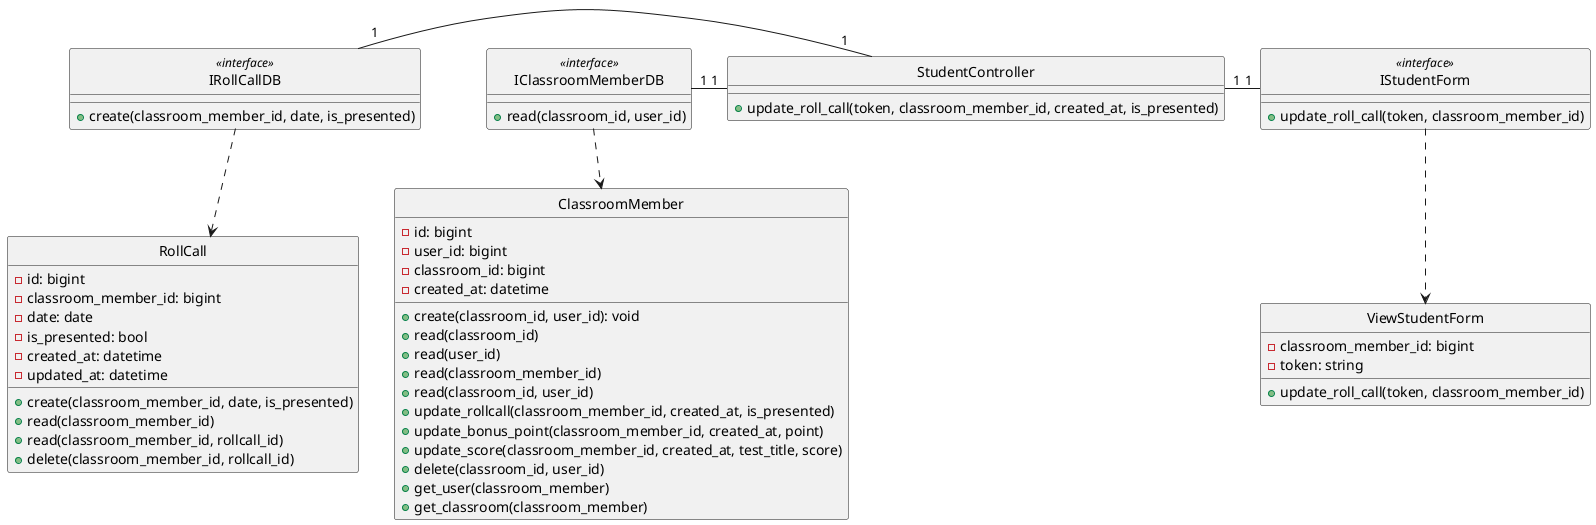 @startuml addStudent

class ViewStudentForm {
    - classroom_member_id: bigint
    - token: string

    + update_roll_call(token, classroom_member_id)
}

class IStudentForm <<interface>> {
    + update_roll_call(token, classroom_member_id)
}

class StudentController {
    + update_roll_call(token, classroom_member_id, created_at, is_presented)
}

class ClassroomMember {
    - id: bigint
    - user_id: bigint
    - classroom_id: bigint
    - created_at: datetime

    + create(classroom_id, user_id): void
    + read(classroom_id)
    + read(user_id)
    + read(classroom_member_id)
    + read(classroom_id, user_id)
    + update_rollcall(classroom_member_id, created_at, is_presented)
    + update_bonus_point(classroom_member_id, created_at, point)
    + update_score(classroom_member_id, created_at, test_title, score)
    + delete(classroom_id, user_id)
    + get_user(classroom_member)
    + get_classroom(classroom_member)
}

class IClassroomMemberDB <<interface>> {
    + read(classroom_id, user_id)
}


class RollCall {
    - id: bigint
    - classroom_member_id: bigint
    - date: date
    - is_presented: bool
    - created_at: datetime
    - updated_at: datetime

    + create(classroom_member_id, date, is_presented)
    + read(classroom_member_id)
    + read(classroom_member_id, rollcall_id)
    + delete(classroom_member_id, rollcall_id)
}

class IRollCallDB <<interface>> {
    + create(classroom_member_id, date, is_presented)
}

hide ViewStudentForm circle
hide IStudentForm <<interface>> circle
hide StudentController circle
hide IClassroomMemberDB <<interface>> circle
hide ClassroomMember circle
hide IRollCallDB <<interface>> circle
hide RollCall circle


IStudentForm .down.> ViewStudentForm
IClassroomMemberDB .down.> ClassroomMember
IRollCallDB .down.> RollCall
IStudentForm "1"-left-"1" StudentController
StudentController "1"-left-"1" IClassroomMemberDB
StudentController "1"-left-"1" IRollCallDB


@enduml
